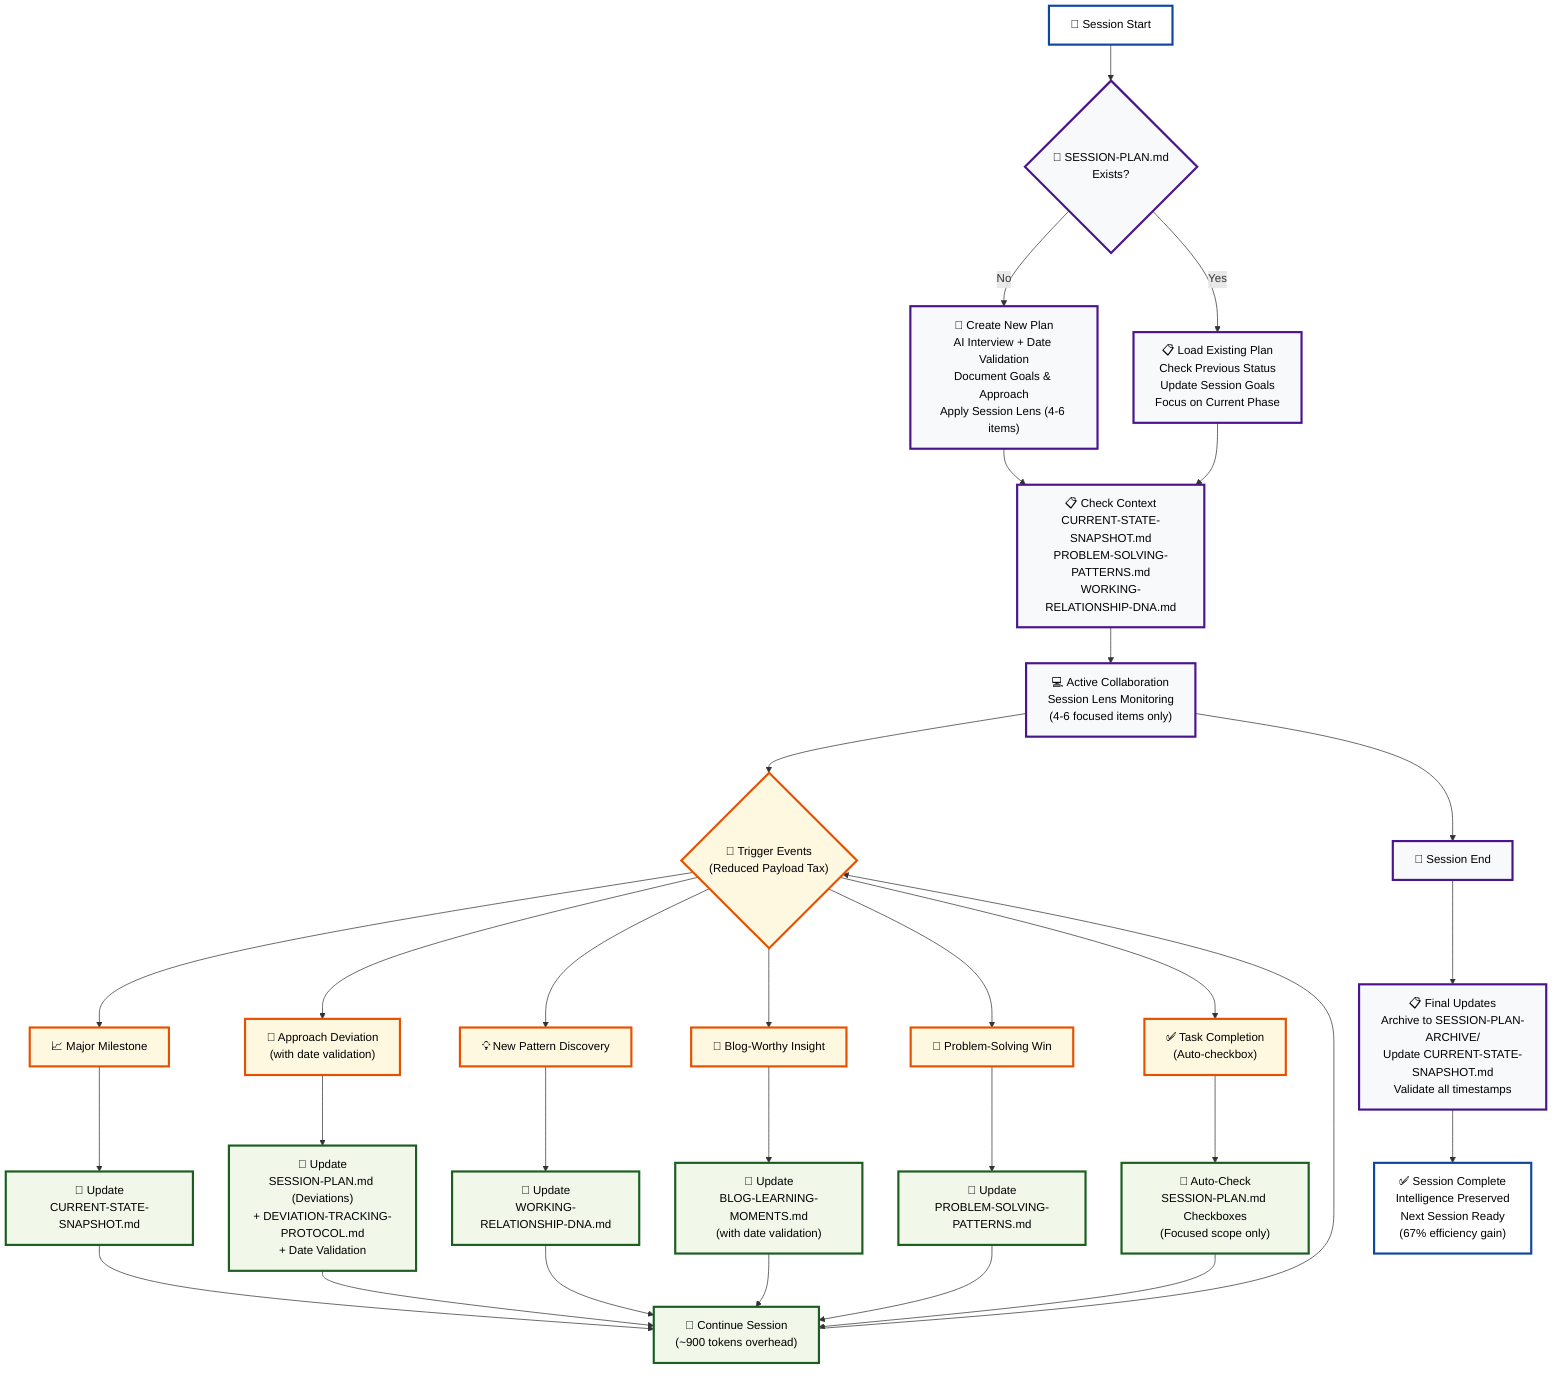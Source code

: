 graph TD
    A["🚀 Session Start"] --> B{"📄 SESSION-PLAN.md<br/>Exists?"}
    
    B -->|No| C["📝 Create New Plan<br/>AI Interview + Date Validation<br/>Document Goals & Approach<br/>Apply Session Lens (4-6 items)"]
    B -->|Yes| D["📋 Load Existing Plan<br/>Check Previous Status<br/>Update Session Goals<br/>Focus on Current Phase"]
    
    C --> E["📋 Check Context<br/>CURRENT-STATE-SNAPSHOT.md<br/>PROBLEM-SOLVING-PATTERNS.md<br/>WORKING-RELATIONSHIP-DNA.md"]
    D --> E
    
    E --> F["💻 Active Collaboration<br/>Session Lens Monitoring<br/>(4-6 focused items only)"]
    
    F --> G{"🎯 Trigger Events<br/>(Reduced Payload Tax)"}
    
    G --> H["📈 Major Milestone"] 
    G --> I["🔄 Approach Deviation<br/>(with date validation)"]
    G --> J["💡 New Pattern Discovery"]
    G --> K["🌟 Blog-Worthy Insight"]
    G --> L["🧩 Problem-Solving Win"]
    G --> M["✅ Task Completion<br/>(Auto-checkbox)"]
    
    H --> N["📝 Update<br/>CURRENT-STATE-SNAPSHOT.md"]
    I --> O["📝 Update<br/>SESSION-PLAN.md (Deviations)<br/>+ DEVIATION-TRACKING-PROTOCOL.md<br/>+ Date Validation"]
    J --> P["📝 Update<br/>WORKING-RELATIONSHIP-DNA.md"]
    K --> Q["📝 Update<br/>BLOG-LEARNING-MOMENTS.md<br/>(with date validation)"]
    L --> R["📝 Update<br/>PROBLEM-SOLVING-PATTERNS.md"]
    M --> S["📝 Auto-Check<br/>SESSION-PLAN.md Checkboxes<br/>(Focused scope only)"]
    
    N --> T["🔄 Continue Session<br/>(~900 tokens overhead)"]
    O --> T
    P --> T
    Q --> T
    R --> T
    S --> T
    
    T --> G
    
    F --> U["🏁 Session End"]
    U --> V["📋 Final Updates<br/>Archive to SESSION-PLAN-ARCHIVE/<br/>Update CURRENT-STATE-SNAPSHOT.md<br/>Validate all timestamps"]
    
    V --> W["✅ Session Complete<br/>Intelligence Preserved<br/>Next Session Ready<br/>(67% efficiency gain)"]
    
    classDef startEnd fill:#ffffff,stroke:#0d47a1,stroke-width:3px,color:#000000
    classDef process fill:#f8f9fa,stroke:#4a148c,stroke-width:3px,color:#000000
    classDef trigger fill:#fff8e1,stroke:#e65100,stroke-width:3px,color:#000000
    classDef update fill:#f1f8e9,stroke:#1b5e20,stroke-width:3px,color:#000000
    
    class A,W startEnd
    class B,C,D,E,F,U,V process
    class G,H,I,J,K,L,M trigger
    class N,O,P,Q,R,S,T update